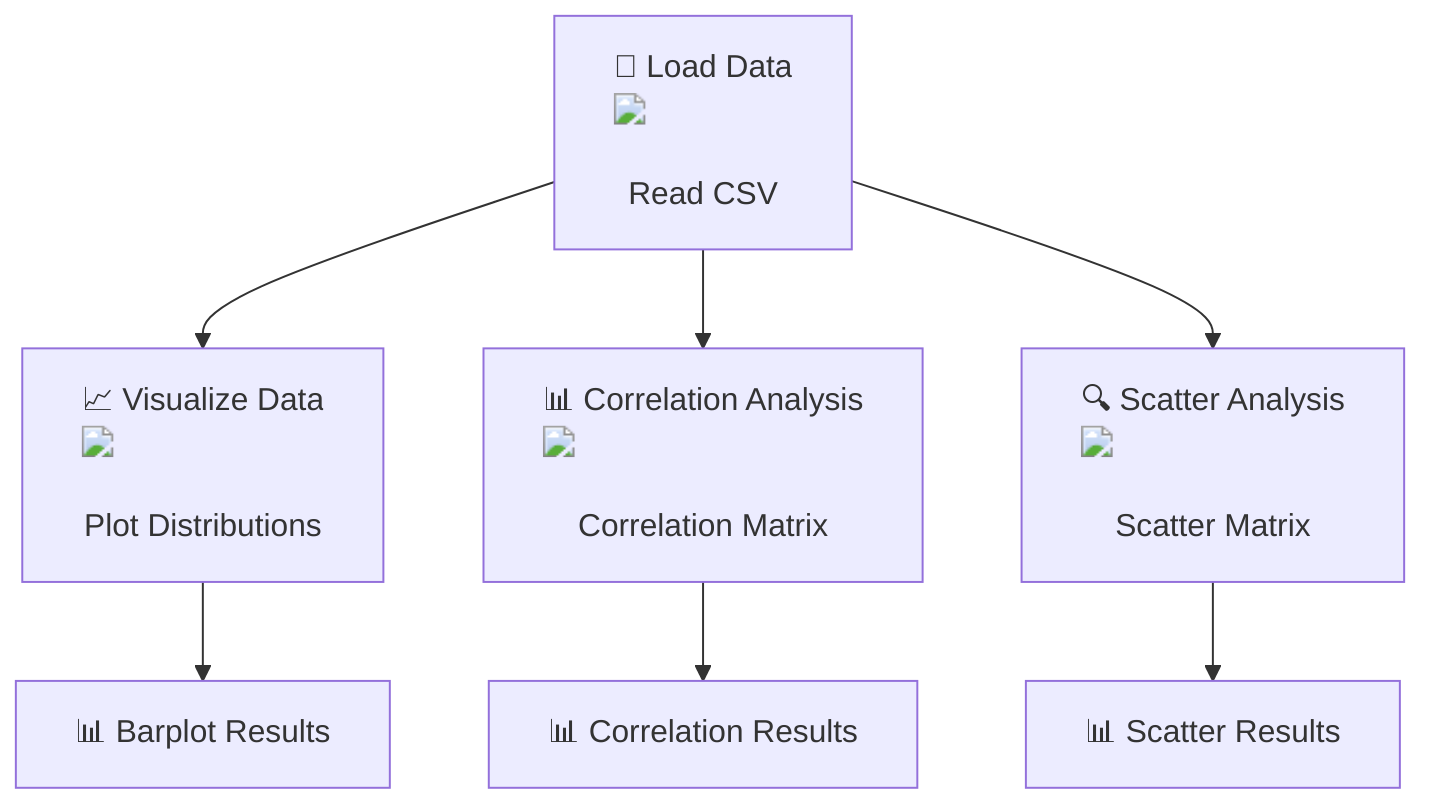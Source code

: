 graph TD;
    A["📁 Load Data <img src='file.svg' /> <br/> Read CSV"] --> B["📈 Visualize Data <img src='barplot_template.svg' /> <br/> Plot Distributions"];
    A --> C["📊 Correlation Analysis <img src='matrix_template.svg' /> <br/> Correlation Matrix"];
    A --> D["🔍 Scatter Analysis <img src='scatter_plot_template.svg' /> <br/> Scatter Matrix"];
    B --> E["📊 Barplot Results"];
    C --> F["📊 Correlation Results"];
    D --> G["📊 Scatter Results"];